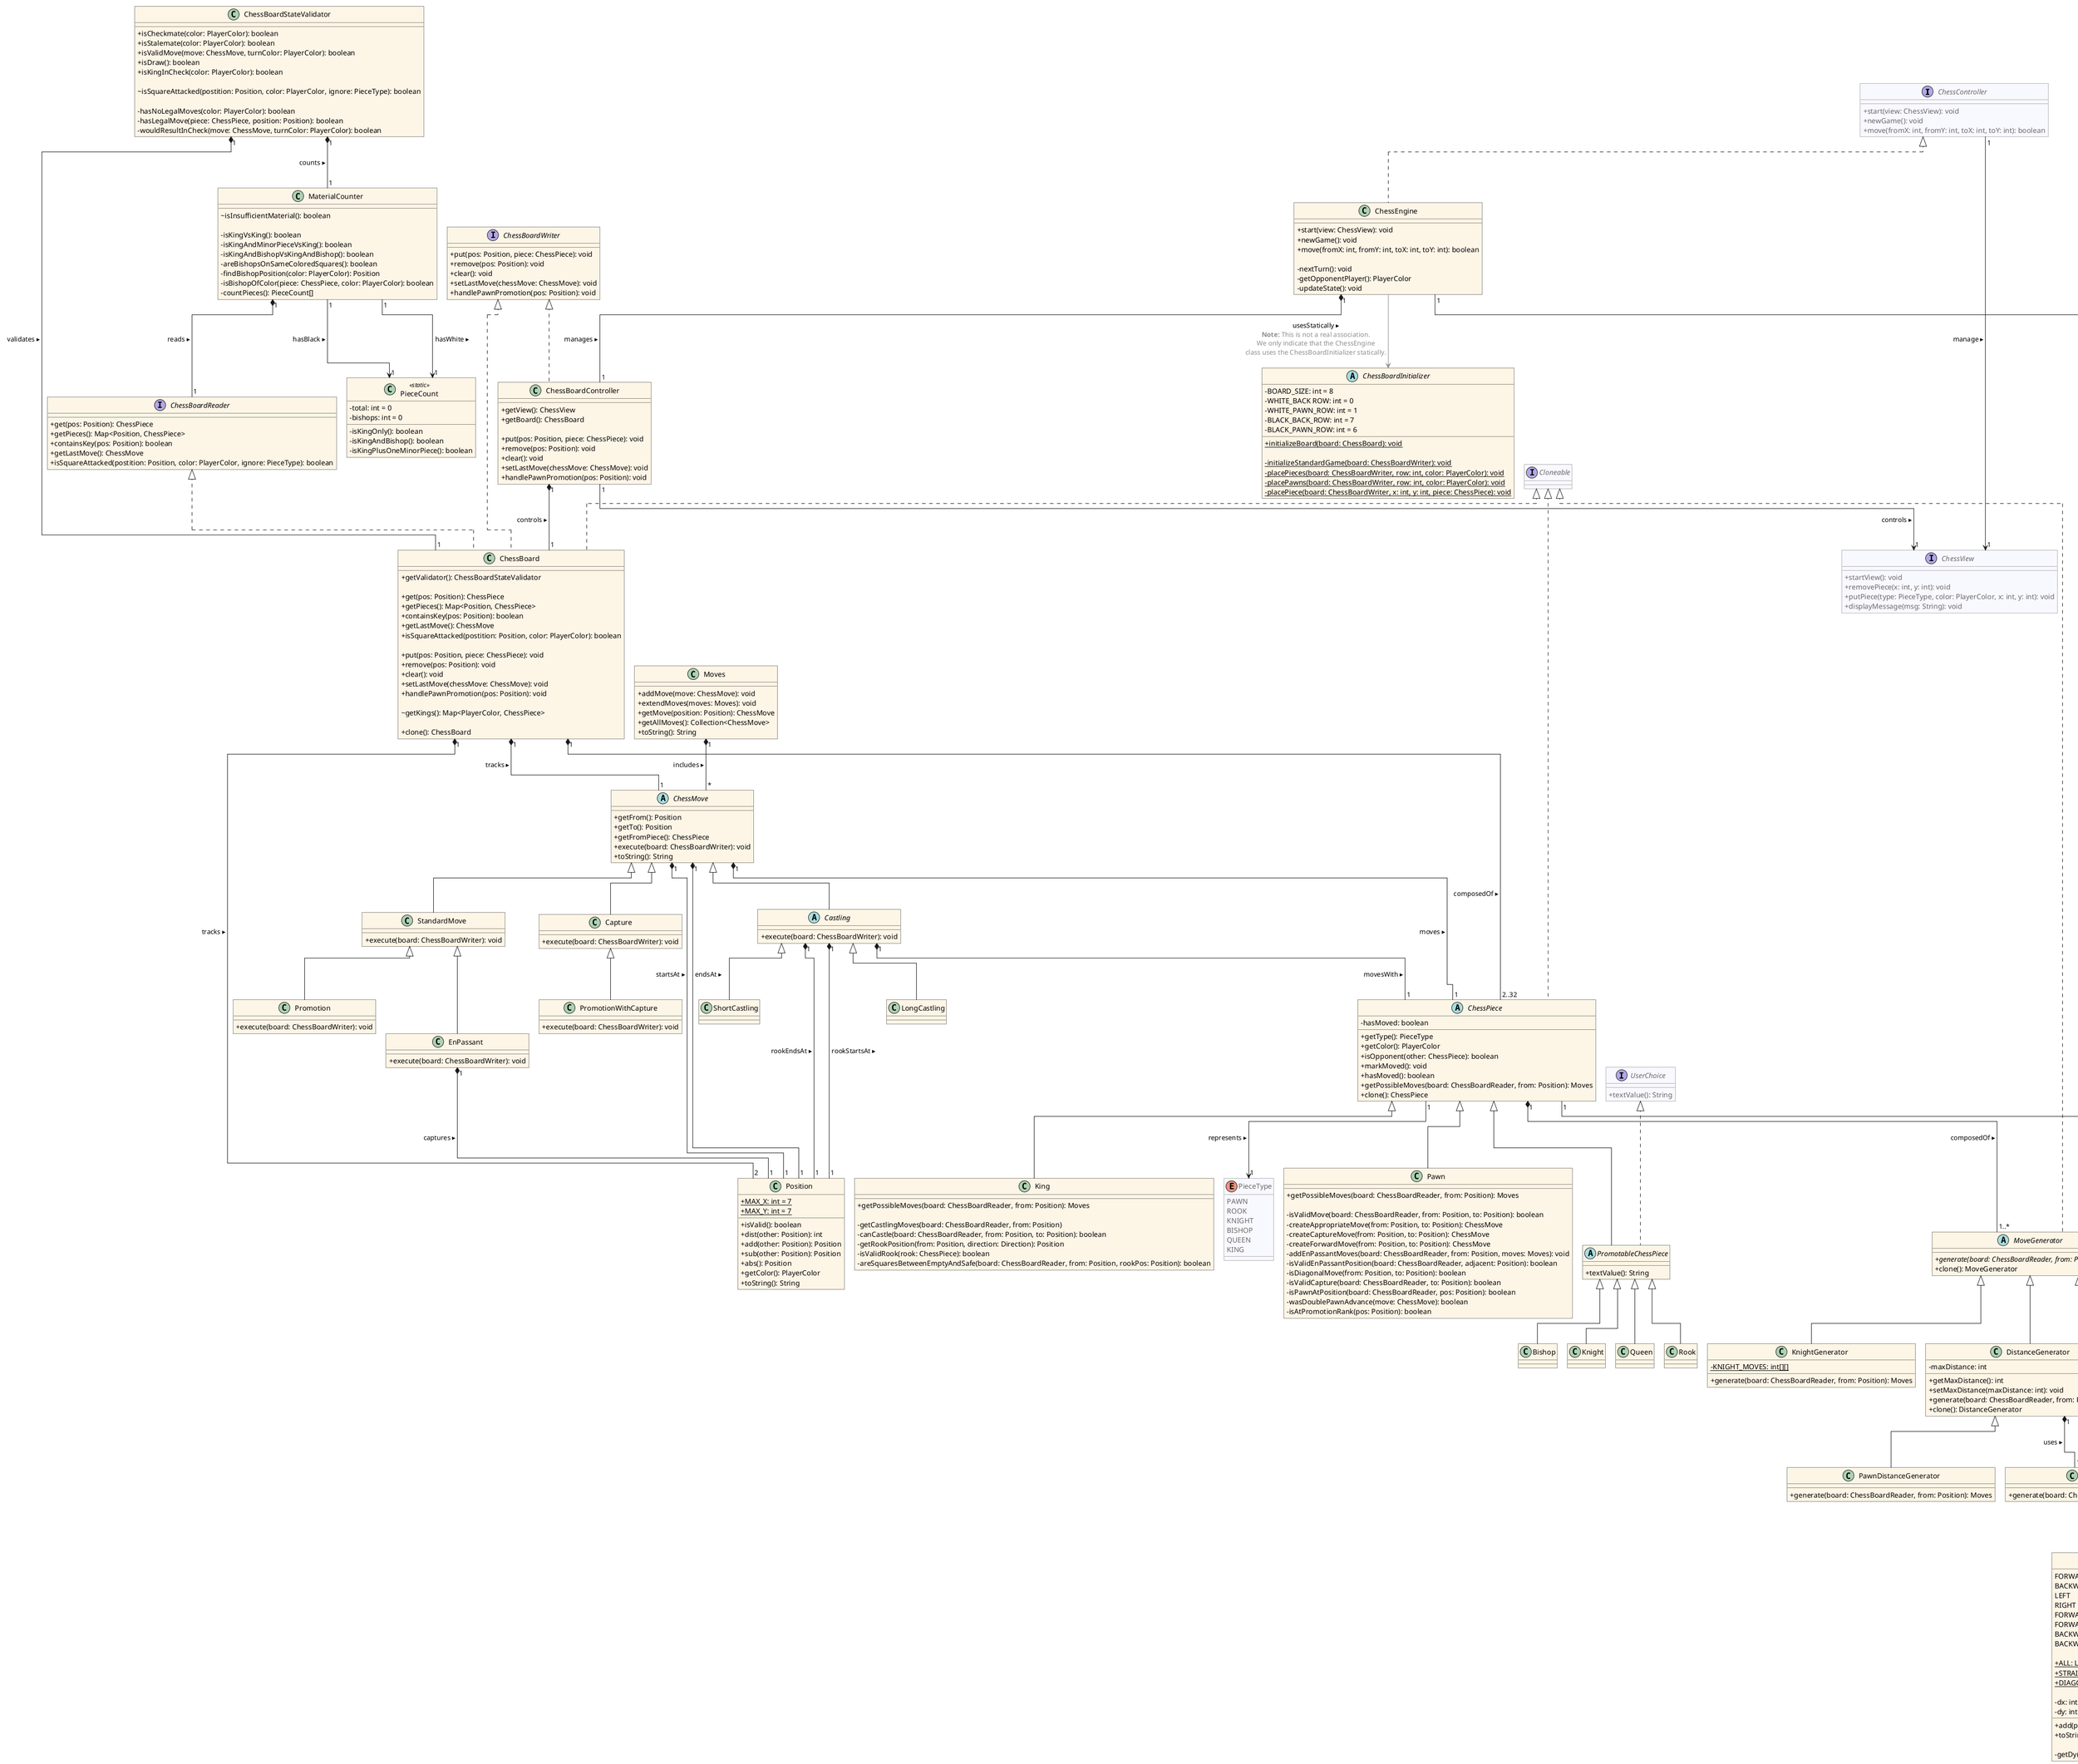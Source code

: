 @startuml
!pragma layout elk
skinparam linetype ortho
skinparam roundCorner 0
skinparam classAttributeIconSize 0
skinparam ClassBackgroundColor #OldLace
skinparam NoteBackgroundColor #OldLace
skinparam Shadowing false
top to bottom direction

<style>
    classDiagram {
        .provided {
            BackgroundColor GhostWhite
            LineColor DimGrey
            FontColor DimGrey
        }
    }
</style>

hide <<provided>> stereotype

interface ChessController<<provided>> {
    + start(view: ChessView): void
    + newGame(): void
    + move(fromX: int, fromY: int, toX: int, toY: int): boolean
}

interface UserChoice<<provided>> {
    + textValue(): String
}

' interface "DrawableResource<E>"<<provided>> {
'     + getResource(): E
' }

interface ChessView<<provided>> {
    + startView(): void
    + removePiece(x: int, y: int): void
    + putPiece(type: PieceType, color: PlayerColor, x: int, y: int): void
    + displayMessage(msg: String): void
}

' note left of ChessView
'     T implements User Choice: <T extends User Choice> in Java
' end note

' abstract class "BaseView<E>"<<provided>> implements ChessView {
'     + registerResource(type: PieceType, color: PlayerColor, res: DrawableResource<E>): void
'     # loadResourceFor(type: PieceType, color: PlayerColor, def: Resource): DrawableResource<E>
' }

' class GUIView<<provided>> extends "BaseView<E>" {
'     + startView(): void
'     + removePiece(x: int, y: int): void
'     + putPiece(x: int, y: int, type: PieceType, color: PlayerColor): void
' + displayMessage(msg: String): void
'     + askUser<T>(title: String, question: String, possibilities: ...T): T
' }

' class ConsoleView<<provided>> extends "BaseView<E>" {
'     + startView(): void
'     + removePiece(x: int, y: int): void
'     + putPiece(x: int, y: int, type: PieceType, color: PlayerColor): void
'     + displayMessage(msg: String): void
'     + askUser<T>(title: String, question: String, possibilities: ...T): T
' }

class ChessEngine implements ChessController {
    + start(view: ChessView): void
    + newGame(): void
    + move(fromX: int, fromY: int, toX: int, toY: int): boolean

    - nextTurn(): void
    - getOpponentPlayer(): PlayerColor
    - updateState(): void
}

interface ChessBoardWriter {
    + put(pos: Position, piece: ChessPiece): void
    + remove(pos: Position): void
    + clear(): void
    + setLastMove(chessMove: ChessMove): void
    + handlePawnPromotion(pos: Position): void
}

interface ChessBoardReader {
    + get(pos: Position): ChessPiece
    + getPieces(): Map<Position, ChessPiece>
    + containsKey(pos: Position): boolean
    + getLastMove(): ChessMove
    + isSquareAttacked(postition: Position, color: PlayerColor, ignore: PieceType): boolean
}

class ChessBoardController implements ChessBoardWriter {
    + getView(): ChessView
    + getBoard(): ChessBoard

    + put(pos: Position, piece: ChessPiece): void
    + remove(pos: Position): void
    + clear(): void
    + setLastMove(chessMove: ChessMove): void
    + handlePawnPromotion(pos: Position): void
}

interface Cloneable<<provided>> {}

class ChessBoard implements ChessBoardReader, ChessBoardWriter, Cloneable {
    + getValidator(): ChessBoardStateValidator

    + get(pos: Position): ChessPiece
    + getPieces(): Map<Position, ChessPiece>
    + containsKey(pos: Position): boolean
    + getLastMove(): ChessMove
    + isSquareAttacked(postition: Position, color: PlayerColor): boolean

    + put(pos: Position, piece: ChessPiece): void
    + remove(pos: Position): void
    + clear(): void
    + setLastMove(chessMove: ChessMove): void
    + handlePawnPromotion(pos: Position): void

    ~ getKings(): Map<PlayerColor, ChessPiece>

    + clone(): ChessBoard
}

class ChessBoardStateValidator {
    + isCheckmate(color: PlayerColor): boolean
    + isStalemate(color: PlayerColor): boolean
    + isValidMove(move: ChessMove, turnColor: PlayerColor): boolean
    + isDraw(): boolean
    + isKingInCheck(color: PlayerColor): boolean

    ~ isSquareAttacked(postition: Position, color: PlayerColor, ignore: PieceType): boolean

    - hasNoLegalMoves(color: PlayerColor): boolean
    - hasLegalMove(piece: ChessPiece, position: Position): boolean
    - wouldResultInCheck(move: ChessMove, turnColor: PlayerColor): boolean
}

class MaterialCounter {
    ~ isInsufficientMaterial(): boolean

    - isKingVsKing(): boolean
    - isKingAndMinorPieceVsKing(): boolean
    - isKingAndBishopVsKingAndBishop(): boolean
    - areBishopsOnSameColoredSquares(): boolean
    - findBishopPosition(color: PlayerColor): Position
    - isBishopOfColor(piece: ChessPiece, color: PlayerColor): boolean
    - countPieces(): PieceCount[]
}
class PieceCount<<static>> {
    - total: int = 0
    - bishops: int = 0

    - isKingOnly(): boolean
    - isKingAndBishop(): boolean
    - isKingPlusOneMinorPiece(): boolean
}

abstract class ChessBoardInitializer {
    - BOARD_SIZE: int = 8
    - WHITE_BACK ROW: int = 0
    - WHITE_PAWN_ROW: int = 1
    - BLACK_BACK_ROW: int = 7
    - BLACK_PAWN_ROW: int = 6

    + {static} initializeBoard(board: ChessBoard): void

    - {static} initializeStandardGame(board: ChessBoardWriter): void
    - {static} placePieces(board: ChessBoardWriter, row: int, color: PlayerColor): void
    - {static} placePawns(board: ChessBoardWriter, row: int, color: PlayerColor): void
    - {static} placePiece(board: ChessBoardWriter, x: int, y: int, piece: ChessPiece): void
}

class Position {
    + {static} MAX_X: int = 7
    + {static} MAX_Y: int = 7

    + isValid(): boolean
    + dist(other: Position): int
    + add(other: Position): Position
    + sub(other: Position): Position
    + abs(): Position
    + getColor(): PlayerColor
    + toString(): String
}

enum PlayerColor<<provided>> {
    WHITE
    BLACK
}

enum PieceType<<provided>> {
    PAWN
    ROOK
    KNIGHT
    BISHOP
    QUEEN
    KING
}

abstract class ChessPiece implements Cloneable {
    - hasMoved: boolean

    + getType(): PieceType
    + getColor(): PlayerColor
    + isOpponent(other: ChessPiece): boolean
    + markMoved(): void
    + hasMoved(): boolean
    + getPossibleMoves(board: ChessBoardReader, from: Position): Moves
    + clone(): ChessPiece
}
abstract class PromotableChessPiece extends ChessPiece implements UserChoice {
    + textValue(): String
}
class Pawn extends ChessPiece {
    + getPossibleMoves(board: ChessBoardReader, from: Position): Moves

    - isValidMove(board: ChessBoardReader, from: Position, to: Position): boolean
    - createAppropriateMove(from: Position, to: Position): ChessMove
    - createCaptureMove(from: Position, to: Position): ChessMove
    - createForwardMove(from: Position, to: Position): ChessMove
    - addEnPassantMoves(board: ChessBoardReader, from: Position, moves: Moves): void
    - isValidEnPassantPosition(board: ChessBoardReader, adjacent: Position): boolean
    - isDiagonalMove(from: Position, to: Position): boolean
    - isValidCapture(board: ChessBoardReader, to: Position): boolean
    - isPawnAtPosition(board: ChessBoardReader, pos: Position): boolean
    - wasDoublePawnAdvance(move: ChessMove): boolean
    - isAtPromotionRank(pos: Position): boolean
}
class Rook extends PromotableChessPiece {}
class Knight extends PromotableChessPiece {}
class Bishop extends PromotableChessPiece {}
class Queen extends PromotableChessPiece {}
class King extends ChessPiece {
    + getPossibleMoves(board: ChessBoardReader, from: Position): Moves
    
    - getCastlingMoves(board: ChessBoardReader, from: Position)
    - canCastle(board: ChessBoardReader, from: Position, to: Position): boolean
    - getRookPosition(from: Position, direction: Direction): Position
    - isValidRook(rook: ChessPiece): boolean
    - areSquaresBetweenEmptyAndSafe(board: ChessBoardReader, from: Position, rookPos: Position): boolean
}


abstract class MoveGenerator implements Cloneable {
    + {abstract} generate(board: ChessBoardReader, from: Position): Moves
    + clone(): MoveGenerator
}
class DirectionalGenerator extends MoveGenerator {
    + generate(board: ChessBoardReader, from: Position): Moves
}
class KnightGenerator extends MoveGenerator {
    - {static} KNIGHT_MOVES: int[][]

    + generate(board: ChessBoardReader, from: Position): Moves
}
class DistanceGenerator extends MoveGenerator {
    - maxDistance: int

    + getMaxDistance(): int
    + setMaxDistance(maxDistance: int): void
    + generate(board: ChessBoardReader, from: Position): Moves
    + clone(): DistanceGenerator
}
class PawnDistanceGenerator extends DistanceGenerator {
    + generate(board: ChessBoardReader, from: Position): Moves
}

enum Direction {
    FORWARDS
    BACKWARDS
    LEFT
    RIGHT
    FORWARDS_LEFT
    FORWARDS_RIGHT
    BACKWARDS_LEFT
    BACKWARDS_RIGHT

    + {static} ALL: List<Direction>
    + {static} STRAIGHT: List<Direction>
    + {static} DIAGONAL: List<Direction>

    - dx: int
    - dy: int

    + add(position: Position): Position
    + toString(): String

    - getDy(color: PlayerColor): int
}

class Moves {
    + addMove(move: ChessMove): void
    + extendMoves(moves: Moves): void
    + getMove(position: Position): ChessMove
    + getAllMoves(): Collection<ChessMove>
    + toString(): String
}

abstract class ChessMove {
    + getFrom(): Position
    + getTo(): Position
    + getFromPiece(): ChessPiece
    + execute(board: ChessBoardWriter): void
    + toString(): String
}

class StandardMove extends ChessMove {
    + execute(board: ChessBoardWriter): void
}
class Capture extends ChessMove {
    + execute(board: ChessBoardWriter): void
}
class EnPassant extends StandardMove {
    + execute(board: ChessBoardWriter): void
}
abstract class Castling extends ChessMove {
    + execute(board: ChessBoardWriter): void
}
class LongCastling extends Castling {}
class ShortCastling extends Castling {}
class Promotion extends StandardMove {
    + execute(board: ChessBoardWriter): void
}
class PromotionWithCapture extends Capture {
    + execute(board: ChessBoardWriter): void
}

ChessController "1" --> "1" ChessView : manage ▸

ChessEngine "1" *-- "1" ChessBoardController : manages ▸
ChessEngine "1" --> "1" PlayerColor : hasTurn ▸
ChessEngine -[#8e8e8e]-> ChessBoardInitializer : usesStatically ▸\n<color #8e8e8e>**Note:** This is not a real association.\n<color #8e8e8e>We only indicate that the ChessEngine\n<color #8e8e8e>class uses the ChessBoardInitializer statically.

ChessBoardController "1" *-- "1" ChessBoard : controls ▸
ChessBoardController "1" --> "1" ChessView : controls ▸
ChessBoard "1" *-- "2..32" ChessPiece : composedOf ▸
ChessBoard "1" *-- "2" Position : tracks ▸
ChessBoard "1" *-- "1" ChessMove : tracks ▸
ChessBoardStateValidator "1" *-- "1" ChessBoard : validates ▸
ChessBoardStateValidator "1" *-- "1" MaterialCounter : counts ▸
MaterialCounter "1" *-- "1" ChessBoardReader : reads ▸
MaterialCounter "1" --> "1" PieceCount : hasWhite ▸
MaterialCounter "1" --> "1" PieceCount : hasBlack ▸

ChessPiece "1" --> "1" PieceType : represents ▸
ChessPiece "1" --> "1" PlayerColor : belongsTo ▸
ChessPiece "1" *-- "1..*" MoveGenerator : composedOf ▸

DirectionalGenerator "1" o-- "1..*" Direction : defines ▸
DistanceGenerator "1" *-- "1..*" DirectionalGenerator : uses ▸

ChessMove "1" *-- "1" Position : startsAt ▸
ChessMove "1" *-- "1" Position : endsAt ▸
ChessMove "1" *-- "1" ChessPiece : moves ▸
Moves "1" *-- "*" ChessMove : includes ▸
EnPassant "1" *-- "1" Position : captures ▸
Castling "1" *-- "1" Position : rookStartsAt ▸
Castling "1" *-- "1" Position : rookEndsAt ▸
Castling "1" *-- "1" ChessPiece : movesWith ▸

@enduml
